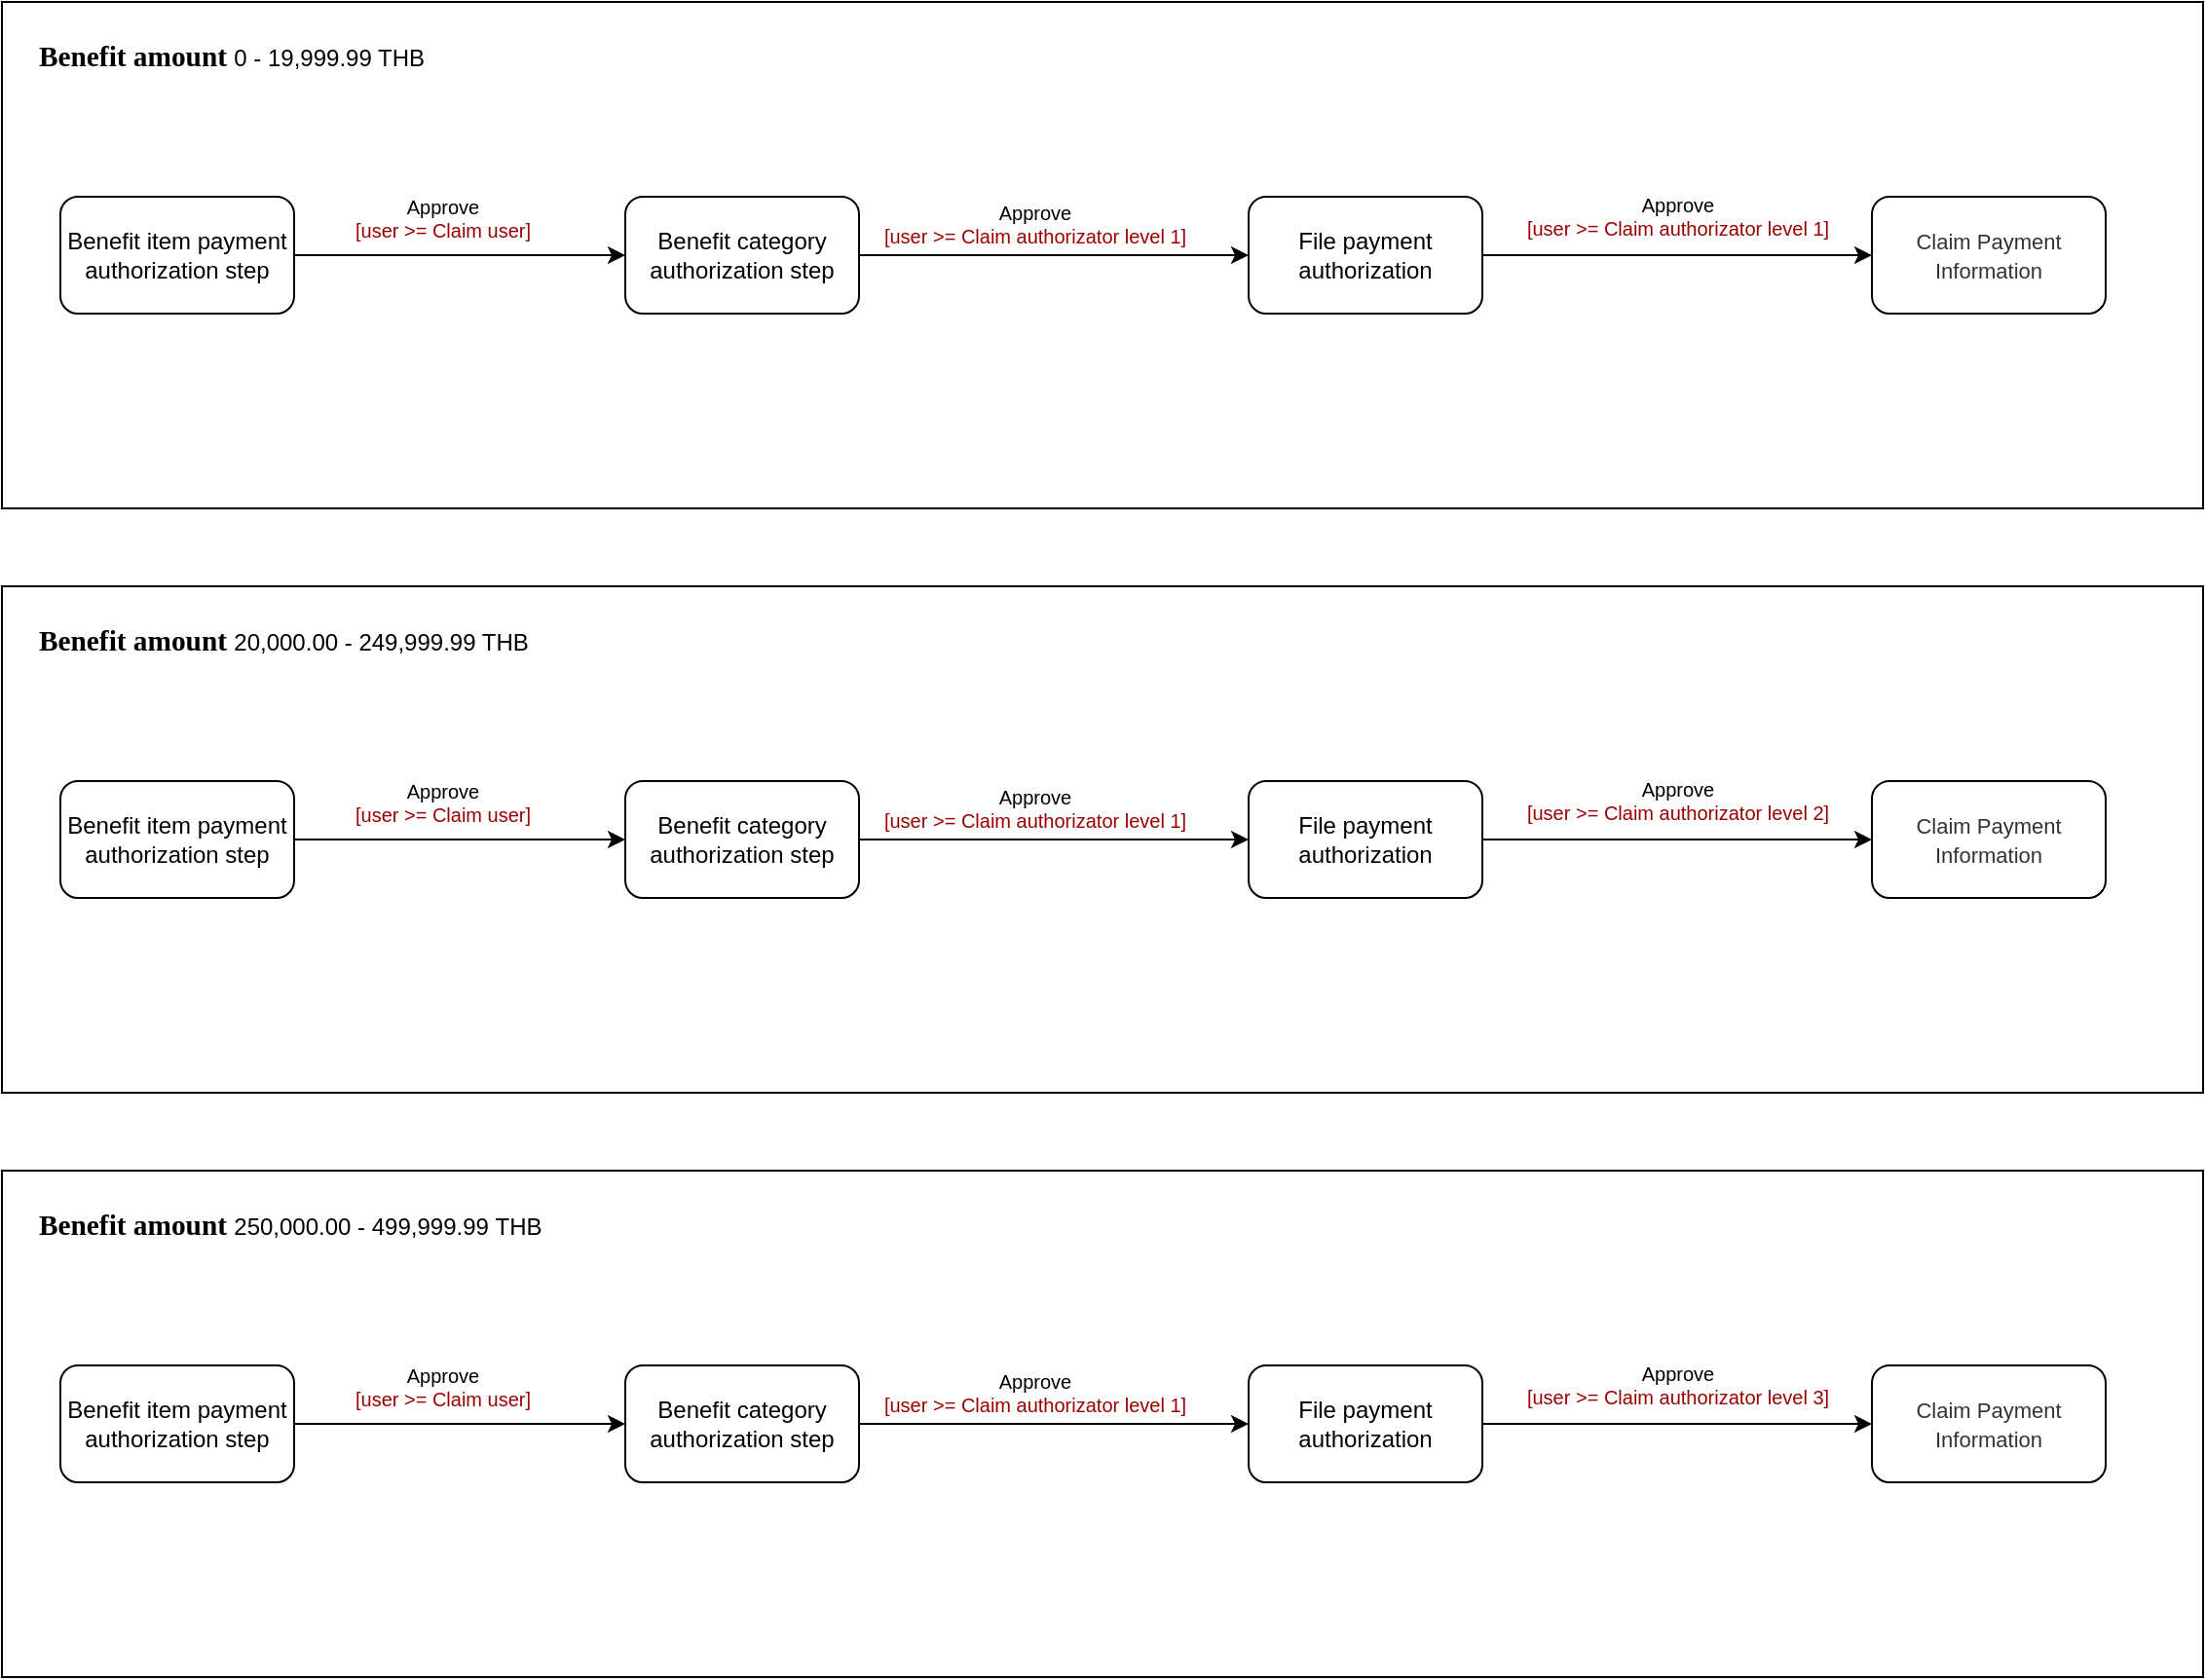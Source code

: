 <mxfile version="12.1.3" type="github" pages="1">
  <diagram id="j_DKyDraICv1TuY0od3P" name="Page-1">
    <mxGraphModel dx="1451" dy="916" grid="1" gridSize="10" guides="1" tooltips="1" connect="1" arrows="1" fold="1" page="1" pageScale="1" pageWidth="850" pageHeight="1100" math="0" shadow="0">
      <root>
        <mxCell id="0"/>
        <mxCell id="1" parent="0"/>
        <mxCell id="ySWC9bgOQIBlnzt1SsTP-9" value="" style="rounded=0;whiteSpace=wrap;html=1;" vertex="1" parent="1">
          <mxGeometry x="110" y="140" width="1130" height="260" as="geometry"/>
        </mxCell>
        <mxCell id="ySWC9bgOQIBlnzt1SsTP-4" style="edgeStyle=orthogonalEdgeStyle;rounded=0;orthogonalLoop=1;jettySize=auto;html=1;entryX=0;entryY=0.5;entryDx=0;entryDy=0;" edge="1" parent="1" source="ySWC9bgOQIBlnzt1SsTP-1" target="ySWC9bgOQIBlnzt1SsTP-2">
          <mxGeometry relative="1" as="geometry"/>
        </mxCell>
        <mxCell id="ySWC9bgOQIBlnzt1SsTP-1" value="Benefit item payment authorization step" style="rounded=1;whiteSpace=wrap;html=1;" vertex="1" parent="1">
          <mxGeometry x="140" y="240" width="120" height="60" as="geometry"/>
        </mxCell>
        <mxCell id="ySWC9bgOQIBlnzt1SsTP-5" style="edgeStyle=orthogonalEdgeStyle;rounded=0;orthogonalLoop=1;jettySize=auto;html=1;entryX=0;entryY=0.5;entryDx=0;entryDy=0;" edge="1" parent="1" source="ySWC9bgOQIBlnzt1SsTP-2" target="ySWC9bgOQIBlnzt1SsTP-3">
          <mxGeometry relative="1" as="geometry"/>
        </mxCell>
        <mxCell id="ySWC9bgOQIBlnzt1SsTP-2" value="Benefit category authorization step" style="rounded=1;whiteSpace=wrap;html=1;" vertex="1" parent="1">
          <mxGeometry x="430" y="240" width="120" height="60" as="geometry"/>
        </mxCell>
        <mxCell id="ySWC9bgOQIBlnzt1SsTP-24" style="edgeStyle=orthogonalEdgeStyle;rounded=0;orthogonalLoop=1;jettySize=auto;html=1;entryX=0;entryY=0.5;entryDx=0;entryDy=0;fontSize=10;" edge="1" parent="1" source="ySWC9bgOQIBlnzt1SsTP-3" target="ySWC9bgOQIBlnzt1SsTP-22">
          <mxGeometry relative="1" as="geometry"/>
        </mxCell>
        <mxCell id="ySWC9bgOQIBlnzt1SsTP-3" value="File payment authorization" style="rounded=1;whiteSpace=wrap;html=1;" vertex="1" parent="1">
          <mxGeometry x="750" y="240" width="120" height="60" as="geometry"/>
        </mxCell>
        <mxCell id="ySWC9bgOQIBlnzt1SsTP-10" value="&lt;span style=&quot;font-size: 11.0pt ; font-family: &amp;#34;calibri&amp;#34; , &amp;#34;sans-serif&amp;#34;&quot;&gt;Benefit amount&amp;nbsp;&lt;/span&gt;&lt;span style=&quot;font-weight: normal&quot;&gt;0 - 19,999.99 THB&lt;/span&gt;" style="text;html=1;strokeColor=none;fillColor=none;align=left;verticalAlign=middle;whiteSpace=wrap;rounded=0;fontStyle=1" vertex="1" parent="1">
          <mxGeometry x="127" y="155" width="223" height="25" as="geometry"/>
        </mxCell>
        <mxCell id="ySWC9bgOQIBlnzt1SsTP-20" value="Approve&lt;br style=&quot;font-size: 10px&quot;&gt;&lt;font color=&quot;#990000&quot;&gt;&lt;font style=&quot;font-size: 10px&quot;&gt;[user &amp;gt;=&amp;nbsp;&lt;/font&gt;Claim user&lt;font style=&quot;font-size: 10px&quot;&gt;]&lt;/font&gt;&lt;/font&gt;" style="text;html=1;resizable=0;points=[];align=center;verticalAlign=middle;labelBackgroundColor=#ffffff;fontSize=10;" vertex="1" connectable="0" parent="1">
          <mxGeometry x="330" y="260" as="geometry">
            <mxPoint x="6" y="-9" as="offset"/>
          </mxGeometry>
        </mxCell>
        <mxCell id="ySWC9bgOQIBlnzt1SsTP-21" value="Approve&lt;br style=&quot;font-size: 10px&quot;&gt;&lt;font color=&quot;#990000&quot;&gt;&lt;font style=&quot;font-size: 10px&quot;&gt;[user &amp;gt;=&amp;nbsp;&lt;/font&gt;Claim authorizator level 1&lt;font style=&quot;font-size: 10px&quot;&gt;]&lt;/font&gt;&lt;/font&gt;" style="text;html=1;resizable=0;points=[];align=center;verticalAlign=middle;labelBackgroundColor=#ffffff;fontSize=10;" vertex="1" connectable="0" parent="1">
          <mxGeometry x="630" y="268" as="geometry">
            <mxPoint x="10" y="-14" as="offset"/>
          </mxGeometry>
        </mxCell>
        <mxCell id="ySWC9bgOQIBlnzt1SsTP-22" value="&lt;span style=&quot;color: rgb(51, 51, 51); font-family: verdana, sans-serif, garamond, verdana, tahoma, arial; font-size: 11px; text-align: left; background-color: rgb(255, 255, 255);&quot;&gt;Claim Payment Information&lt;/span&gt;" style="rounded=1;whiteSpace=wrap;html=1;fontStyle=0" vertex="1" parent="1">
          <mxGeometry x="1070" y="240" width="120" height="60" as="geometry"/>
        </mxCell>
        <mxCell id="ySWC9bgOQIBlnzt1SsTP-25" value="Approve&lt;br style=&quot;font-size: 10px&quot;&gt;&lt;font color=&quot;#990000&quot;&gt;&lt;font style=&quot;font-size: 10px&quot;&gt;[user &amp;gt;=&amp;nbsp;&lt;/font&gt;Claim authorizator level 1&lt;font style=&quot;font-size: 10px&quot;&gt;]&lt;/font&gt;&lt;/font&gt;" style="text;html=1;resizable=0;points=[];align=center;verticalAlign=middle;labelBackgroundColor=#ffffff;fontSize=10;" vertex="1" connectable="0" parent="1">
          <mxGeometry x="960" y="264" as="geometry">
            <mxPoint x="10" y="-14" as="offset"/>
          </mxGeometry>
        </mxCell>
        <mxCell id="ySWC9bgOQIBlnzt1SsTP-26" value="" style="rounded=0;whiteSpace=wrap;html=1;" vertex="1" parent="1">
          <mxGeometry x="110" y="440" width="1130" height="260" as="geometry"/>
        </mxCell>
        <mxCell id="ySWC9bgOQIBlnzt1SsTP-27" style="edgeStyle=orthogonalEdgeStyle;rounded=0;orthogonalLoop=1;jettySize=auto;html=1;entryX=0;entryY=0.5;entryDx=0;entryDy=0;" edge="1" parent="1" source="ySWC9bgOQIBlnzt1SsTP-28" target="ySWC9bgOQIBlnzt1SsTP-30">
          <mxGeometry relative="1" as="geometry"/>
        </mxCell>
        <mxCell id="ySWC9bgOQIBlnzt1SsTP-28" value="Benefit item payment authorization step" style="rounded=1;whiteSpace=wrap;html=1;" vertex="1" parent="1">
          <mxGeometry x="140" y="540" width="120" height="60" as="geometry"/>
        </mxCell>
        <mxCell id="ySWC9bgOQIBlnzt1SsTP-29" style="edgeStyle=orthogonalEdgeStyle;rounded=0;orthogonalLoop=1;jettySize=auto;html=1;entryX=0;entryY=0.5;entryDx=0;entryDy=0;" edge="1" parent="1" source="ySWC9bgOQIBlnzt1SsTP-30" target="ySWC9bgOQIBlnzt1SsTP-32">
          <mxGeometry relative="1" as="geometry"/>
        </mxCell>
        <mxCell id="ySWC9bgOQIBlnzt1SsTP-30" value="Benefit category authorization step" style="rounded=1;whiteSpace=wrap;html=1;" vertex="1" parent="1">
          <mxGeometry x="430" y="540" width="120" height="60" as="geometry"/>
        </mxCell>
        <mxCell id="ySWC9bgOQIBlnzt1SsTP-31" style="edgeStyle=orthogonalEdgeStyle;rounded=0;orthogonalLoop=1;jettySize=auto;html=1;entryX=0;entryY=0.5;entryDx=0;entryDy=0;fontSize=10;" edge="1" parent="1" source="ySWC9bgOQIBlnzt1SsTP-32" target="ySWC9bgOQIBlnzt1SsTP-36">
          <mxGeometry relative="1" as="geometry"/>
        </mxCell>
        <mxCell id="ySWC9bgOQIBlnzt1SsTP-32" value="File payment authorization" style="rounded=1;whiteSpace=wrap;html=1;" vertex="1" parent="1">
          <mxGeometry x="750" y="540" width="120" height="60" as="geometry"/>
        </mxCell>
        <mxCell id="ySWC9bgOQIBlnzt1SsTP-33" value="&lt;span style=&quot;font-size: 11.0pt ; font-family: &amp;#34;calibri&amp;#34; , &amp;#34;sans-serif&amp;#34;&quot;&gt;Benefit amount&amp;nbsp;&lt;/span&gt;&lt;span style=&quot;font-weight: normal&quot;&gt;20,000.00 -  249,999.99 THB&lt;/span&gt;" style="text;html=1;strokeColor=none;fillColor=none;align=left;verticalAlign=middle;whiteSpace=wrap;rounded=0;fontStyle=1" vertex="1" parent="1">
          <mxGeometry x="127" y="455" width="353" height="25" as="geometry"/>
        </mxCell>
        <mxCell id="ySWC9bgOQIBlnzt1SsTP-34" value="Approve&lt;br style=&quot;font-size: 10px&quot;&gt;&lt;font color=&quot;#990000&quot;&gt;&lt;font style=&quot;font-size: 10px&quot;&gt;[user &amp;gt;=&amp;nbsp;&lt;/font&gt;Claim user&lt;font style=&quot;font-size: 10px&quot;&gt;]&lt;/font&gt;&lt;/font&gt;" style="text;html=1;resizable=0;points=[];align=center;verticalAlign=middle;labelBackgroundColor=#ffffff;fontSize=10;" vertex="1" connectable="0" parent="1">
          <mxGeometry x="330" y="560" as="geometry">
            <mxPoint x="6" y="-9" as="offset"/>
          </mxGeometry>
        </mxCell>
        <mxCell id="ySWC9bgOQIBlnzt1SsTP-35" value="Approve&lt;br style=&quot;font-size: 10px&quot;&gt;&lt;font color=&quot;#990000&quot;&gt;&lt;font style=&quot;font-size: 10px&quot;&gt;[user &amp;gt;=&amp;nbsp;&lt;/font&gt;Claim authorizator level 1&lt;font style=&quot;font-size: 10px&quot;&gt;]&lt;/font&gt;&lt;/font&gt;" style="text;html=1;resizable=0;points=[];align=center;verticalAlign=middle;labelBackgroundColor=#ffffff;fontSize=10;" vertex="1" connectable="0" parent="1">
          <mxGeometry x="630" y="568" as="geometry">
            <mxPoint x="10" y="-14" as="offset"/>
          </mxGeometry>
        </mxCell>
        <mxCell id="ySWC9bgOQIBlnzt1SsTP-36" value="&lt;span style=&quot;color: rgb(51 , 51 , 51) ; font-family: &amp;#34;verdana&amp;#34; , sans-serif , &amp;#34;garamond&amp;#34; , &amp;#34;verdana&amp;#34; , &amp;#34;tahoma&amp;#34; , &amp;#34;arial&amp;#34; ; font-size: 11px ; text-align: left ; background-color: rgb(255 , 255 , 255) ; font-weight: normal&quot;&gt;Claim Payment Information&lt;/span&gt;" style="rounded=1;whiteSpace=wrap;html=1;fontStyle=1" vertex="1" parent="1">
          <mxGeometry x="1070" y="540" width="120" height="60" as="geometry"/>
        </mxCell>
        <mxCell id="ySWC9bgOQIBlnzt1SsTP-37" value="Approve&lt;br style=&quot;font-size: 10px&quot;&gt;&lt;font color=&quot;#990000&quot;&gt;&lt;font style=&quot;font-size: 10px&quot;&gt;[user &amp;gt;=&amp;nbsp;&lt;/font&gt;Claim authorizator level 2&lt;font style=&quot;font-size: 10px&quot;&gt;]&lt;/font&gt;&lt;/font&gt;" style="text;html=1;resizable=0;points=[];align=center;verticalAlign=middle;labelBackgroundColor=#ffffff;fontSize=10;" vertex="1" connectable="0" parent="1">
          <mxGeometry x="960" y="564" as="geometry">
            <mxPoint x="10" y="-14" as="offset"/>
          </mxGeometry>
        </mxCell>
        <mxCell id="ySWC9bgOQIBlnzt1SsTP-38" value="" style="rounded=0;whiteSpace=wrap;html=1;" vertex="1" parent="1">
          <mxGeometry x="110" y="740" width="1130" height="260" as="geometry"/>
        </mxCell>
        <mxCell id="ySWC9bgOQIBlnzt1SsTP-39" style="edgeStyle=orthogonalEdgeStyle;rounded=0;orthogonalLoop=1;jettySize=auto;html=1;entryX=0;entryY=0.5;entryDx=0;entryDy=0;" edge="1" parent="1" source="ySWC9bgOQIBlnzt1SsTP-40" target="ySWC9bgOQIBlnzt1SsTP-42">
          <mxGeometry relative="1" as="geometry"/>
        </mxCell>
        <mxCell id="ySWC9bgOQIBlnzt1SsTP-40" value="Benefit item payment authorization step" style="rounded=1;whiteSpace=wrap;html=1;" vertex="1" parent="1">
          <mxGeometry x="140" y="840" width="120" height="60" as="geometry"/>
        </mxCell>
        <mxCell id="ySWC9bgOQIBlnzt1SsTP-41" style="edgeStyle=orthogonalEdgeStyle;rounded=0;orthogonalLoop=1;jettySize=auto;html=1;entryX=0;entryY=0.5;entryDx=0;entryDy=0;" edge="1" parent="1" source="ySWC9bgOQIBlnzt1SsTP-42" target="ySWC9bgOQIBlnzt1SsTP-44">
          <mxGeometry relative="1" as="geometry"/>
        </mxCell>
        <mxCell id="ySWC9bgOQIBlnzt1SsTP-42" value="Benefit category authorization step" style="rounded=1;whiteSpace=wrap;html=1;" vertex="1" parent="1">
          <mxGeometry x="430" y="840" width="120" height="60" as="geometry"/>
        </mxCell>
        <mxCell id="ySWC9bgOQIBlnzt1SsTP-43" style="edgeStyle=orthogonalEdgeStyle;rounded=0;orthogonalLoop=1;jettySize=auto;html=1;entryX=0;entryY=0.5;entryDx=0;entryDy=0;fontSize=10;" edge="1" parent="1" source="ySWC9bgOQIBlnzt1SsTP-44" target="ySWC9bgOQIBlnzt1SsTP-48">
          <mxGeometry relative="1" as="geometry"/>
        </mxCell>
        <mxCell id="ySWC9bgOQIBlnzt1SsTP-44" value="File payment authorization" style="rounded=1;whiteSpace=wrap;html=1;" vertex="1" parent="1">
          <mxGeometry x="750" y="840" width="120" height="60" as="geometry"/>
        </mxCell>
        <mxCell id="ySWC9bgOQIBlnzt1SsTP-45" value="&lt;span style=&quot;font-size: 11.0pt ; font-family: &amp;#34;calibri&amp;#34; , &amp;#34;sans-serif&amp;#34;&quot;&gt;Benefit amount&amp;nbsp;&lt;/span&gt;&lt;span style=&quot;font-weight: normal&quot;&gt;250,000.00 - 499,999.99&lt;/span&gt;&lt;span style=&quot;font-weight: normal&quot;&gt;&amp;nbsp;THB&lt;/span&gt;" style="text;html=1;strokeColor=none;fillColor=none;align=left;verticalAlign=middle;whiteSpace=wrap;rounded=0;fontStyle=1" vertex="1" parent="1">
          <mxGeometry x="127" y="755" width="353" height="25" as="geometry"/>
        </mxCell>
        <mxCell id="ySWC9bgOQIBlnzt1SsTP-46" value="Approve&lt;br style=&quot;font-size: 10px&quot;&gt;&lt;font color=&quot;#990000&quot;&gt;&lt;font style=&quot;font-size: 10px&quot;&gt;[user &amp;gt;=&amp;nbsp;&lt;/font&gt;Claim user&lt;font style=&quot;font-size: 10px&quot;&gt;]&lt;/font&gt;&lt;/font&gt;" style="text;html=1;resizable=0;points=[];align=center;verticalAlign=middle;labelBackgroundColor=#ffffff;fontSize=10;" vertex="1" connectable="0" parent="1">
          <mxGeometry x="330" y="860" as="geometry">
            <mxPoint x="6" y="-9" as="offset"/>
          </mxGeometry>
        </mxCell>
        <mxCell id="ySWC9bgOQIBlnzt1SsTP-47" value="Approve&lt;br style=&quot;font-size: 10px&quot;&gt;&lt;font color=&quot;#990000&quot;&gt;&lt;font style=&quot;font-size: 10px&quot;&gt;[user &amp;gt;=&amp;nbsp;&lt;/font&gt;Claim authorizator level 1&lt;font style=&quot;font-size: 10px&quot;&gt;]&lt;/font&gt;&lt;/font&gt;" style="text;html=1;resizable=0;points=[];align=center;verticalAlign=middle;labelBackgroundColor=#ffffff;fontSize=10;" vertex="1" connectable="0" parent="1">
          <mxGeometry x="630" y="868" as="geometry">
            <mxPoint x="10" y="-14" as="offset"/>
          </mxGeometry>
        </mxCell>
        <mxCell id="ySWC9bgOQIBlnzt1SsTP-48" value="&lt;span style=&quot;color: rgb(51 , 51 , 51) ; font-family: &amp;#34;verdana&amp;#34; , sans-serif , &amp;#34;garamond&amp;#34; , &amp;#34;verdana&amp;#34; , &amp;#34;tahoma&amp;#34; , &amp;#34;arial&amp;#34; ; font-size: 11px ; text-align: left ; background-color: rgb(255 , 255 , 255) ; font-weight: normal&quot;&gt;Claim Payment Information&lt;/span&gt;" style="rounded=1;whiteSpace=wrap;html=1;fontStyle=1" vertex="1" parent="1">
          <mxGeometry x="1070" y="840" width="120" height="60" as="geometry"/>
        </mxCell>
        <mxCell id="ySWC9bgOQIBlnzt1SsTP-49" value="Approve&lt;br style=&quot;font-size: 10px&quot;&gt;&lt;font color=&quot;#990000&quot;&gt;&lt;font style=&quot;font-size: 10px&quot;&gt;[user &amp;gt;=&amp;nbsp;&lt;/font&gt;Claim authorizator level 3&lt;font style=&quot;font-size: 10px&quot;&gt;]&lt;/font&gt;&lt;/font&gt;" style="text;html=1;resizable=0;points=[];align=center;verticalAlign=middle;labelBackgroundColor=#ffffff;fontSize=10;" vertex="1" connectable="0" parent="1">
          <mxGeometry x="960" y="864" as="geometry">
            <mxPoint x="10" y="-14" as="offset"/>
          </mxGeometry>
        </mxCell>
      </root>
    </mxGraphModel>
  </diagram>
</mxfile>
